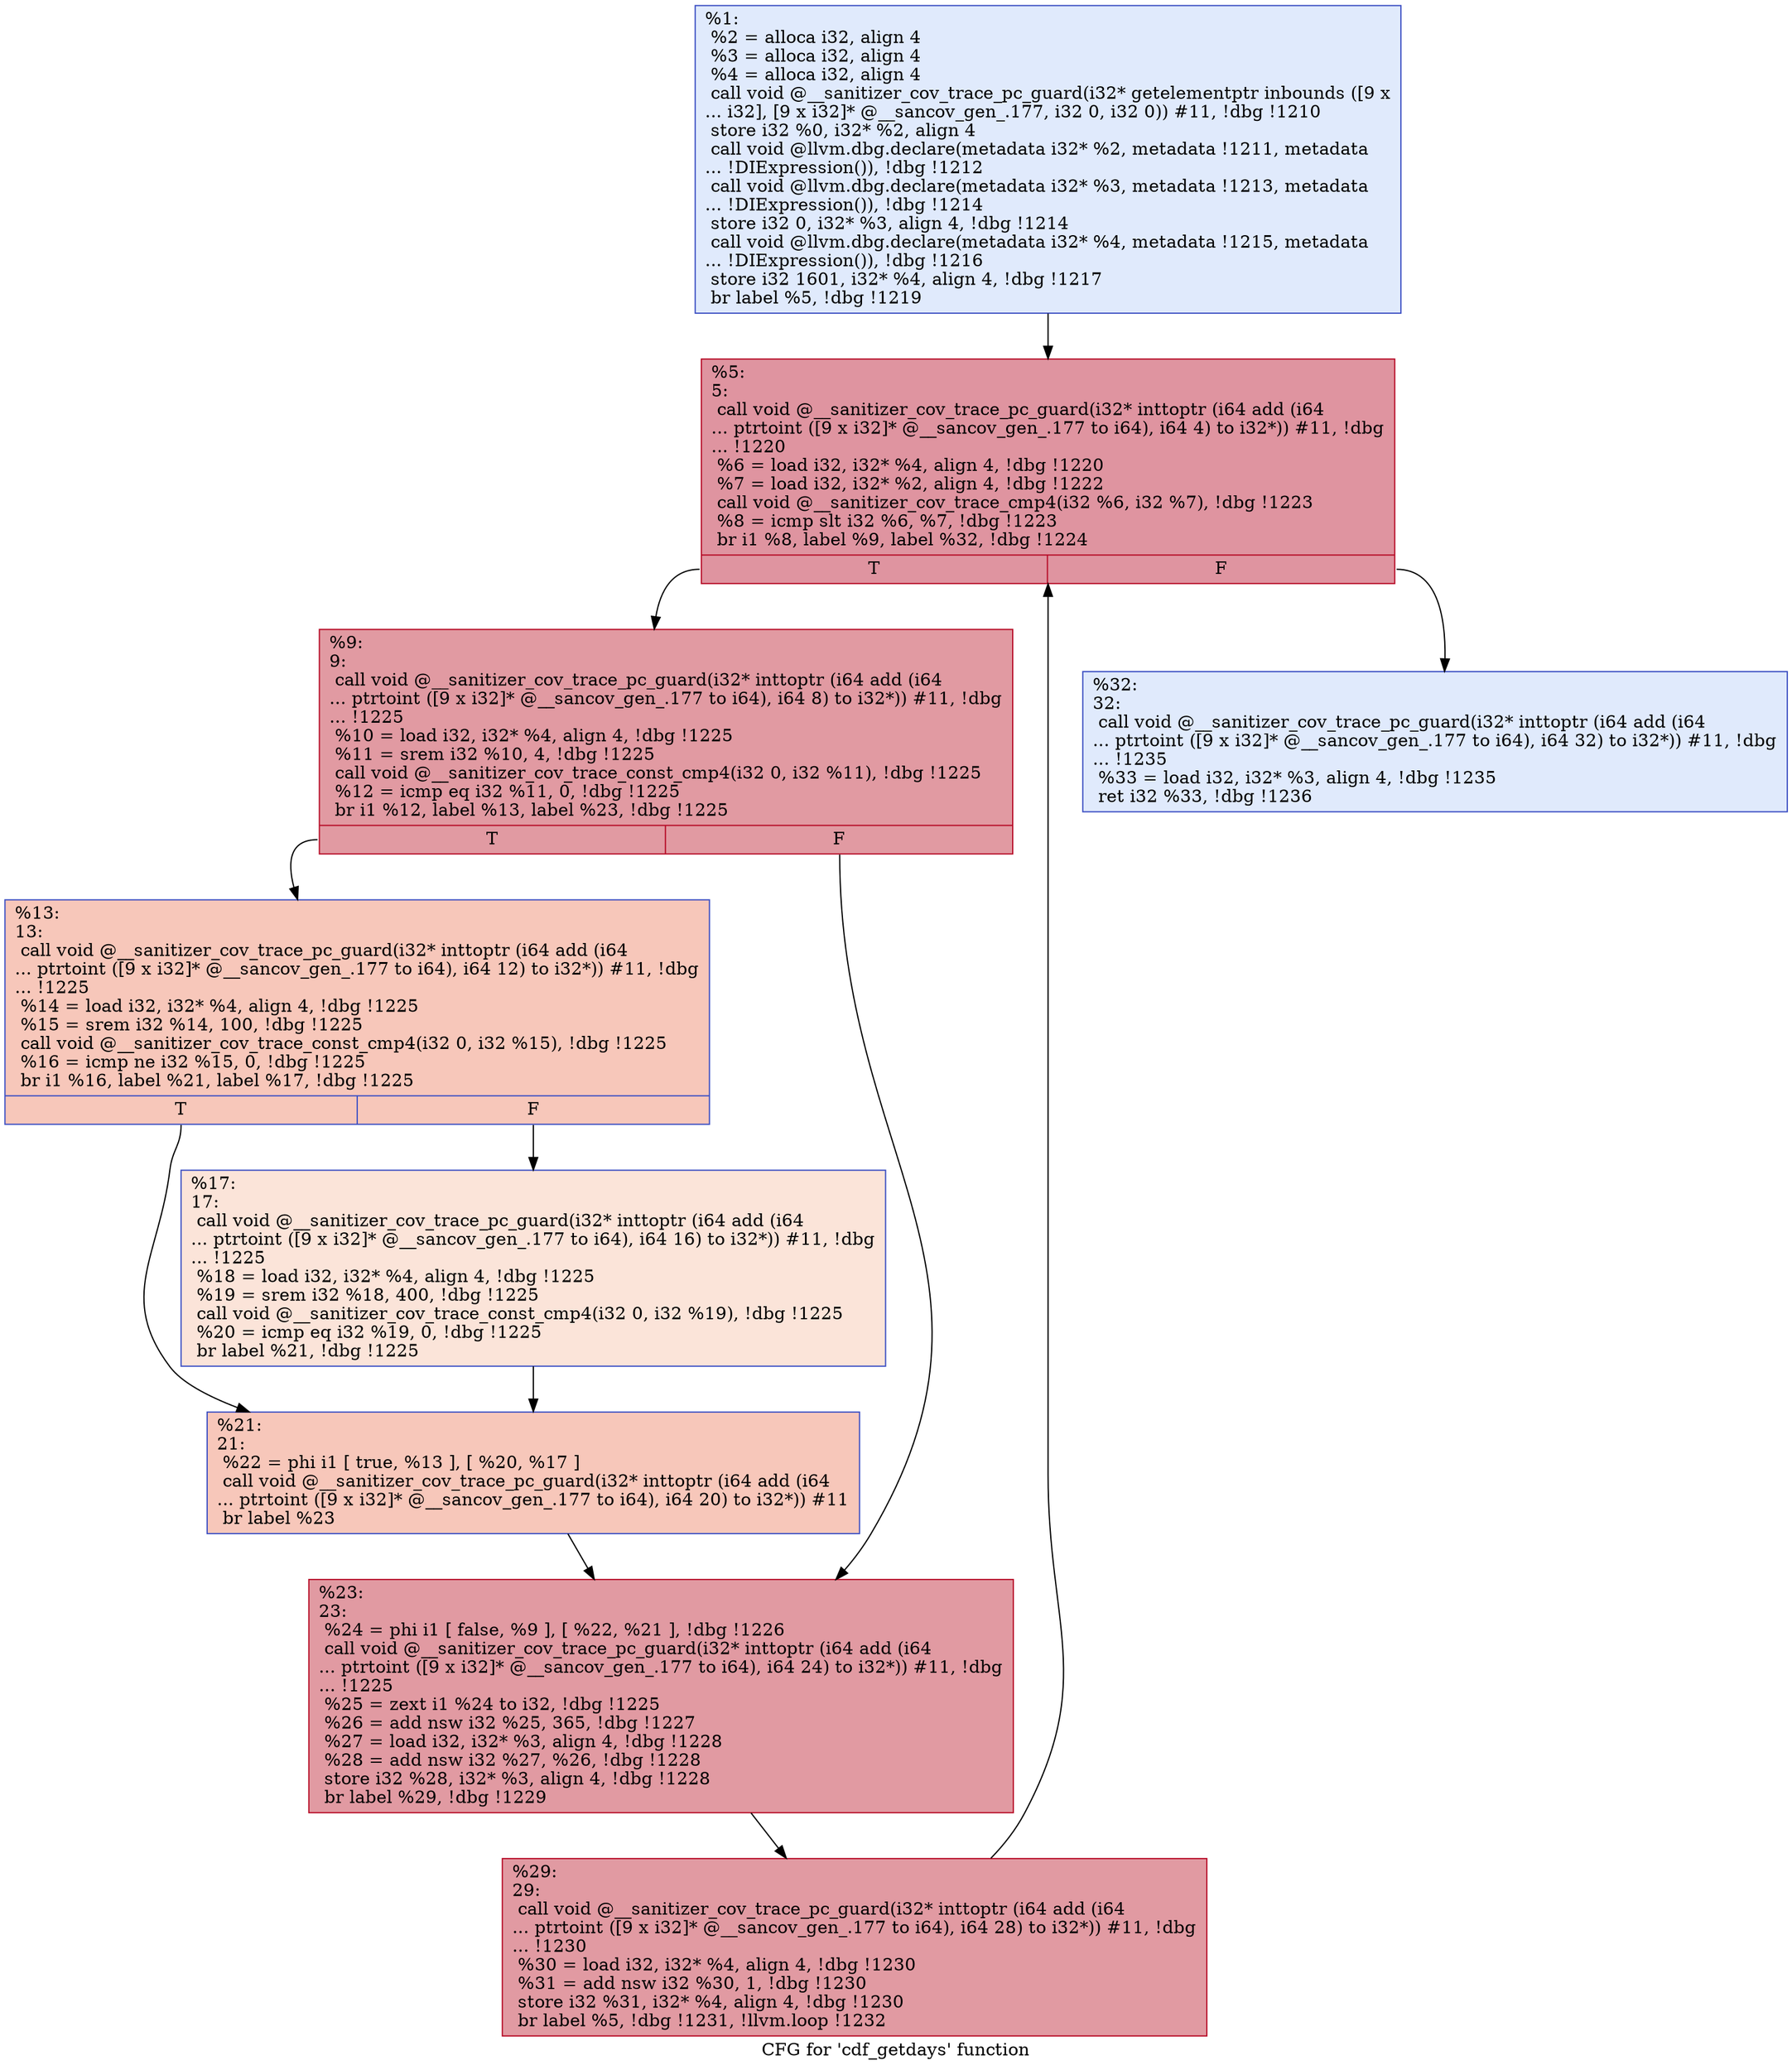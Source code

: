 digraph "CFG for 'cdf_getdays' function" {
	label="CFG for 'cdf_getdays' function";

	Node0x559c5cbc0ff0 [shape=record,color="#3d50c3ff", style=filled, fillcolor="#b9d0f970",label="{%1:\l  %2 = alloca i32, align 4\l  %3 = alloca i32, align 4\l  %4 = alloca i32, align 4\l  call void @__sanitizer_cov_trace_pc_guard(i32* getelementptr inbounds ([9 x\l... i32], [9 x i32]* @__sancov_gen_.177, i32 0, i32 0)) #11, !dbg !1210\l  store i32 %0, i32* %2, align 4\l  call void @llvm.dbg.declare(metadata i32* %2, metadata !1211, metadata\l... !DIExpression()), !dbg !1212\l  call void @llvm.dbg.declare(metadata i32* %3, metadata !1213, metadata\l... !DIExpression()), !dbg !1214\l  store i32 0, i32* %3, align 4, !dbg !1214\l  call void @llvm.dbg.declare(metadata i32* %4, metadata !1215, metadata\l... !DIExpression()), !dbg !1216\l  store i32 1601, i32* %4, align 4, !dbg !1217\l  br label %5, !dbg !1219\l}"];
	Node0x559c5cbc0ff0 -> Node0x559c5cbc1040;
	Node0x559c5cbc1040 [shape=record,color="#b70d28ff", style=filled, fillcolor="#b70d2870",label="{%5:\l5:                                                \l  call void @__sanitizer_cov_trace_pc_guard(i32* inttoptr (i64 add (i64\l... ptrtoint ([9 x i32]* @__sancov_gen_.177 to i64), i64 4) to i32*)) #11, !dbg\l... !1220\l  %6 = load i32, i32* %4, align 4, !dbg !1220\l  %7 = load i32, i32* %2, align 4, !dbg !1222\l  call void @__sanitizer_cov_trace_cmp4(i32 %6, i32 %7), !dbg !1223\l  %8 = icmp slt i32 %6, %7, !dbg !1223\l  br i1 %8, label %9, label %32, !dbg !1224\l|{<s0>T|<s1>F}}"];
	Node0x559c5cbc1040:s0 -> Node0x559c5cbc1090;
	Node0x559c5cbc1040:s1 -> Node0x559c5cbc1270;
	Node0x559c5cbc1090 [shape=record,color="#b70d28ff", style=filled, fillcolor="#bb1b2c70",label="{%9:\l9:                                                \l  call void @__sanitizer_cov_trace_pc_guard(i32* inttoptr (i64 add (i64\l... ptrtoint ([9 x i32]* @__sancov_gen_.177 to i64), i64 8) to i32*)) #11, !dbg\l... !1225\l  %10 = load i32, i32* %4, align 4, !dbg !1225\l  %11 = srem i32 %10, 4, !dbg !1225\l  call void @__sanitizer_cov_trace_const_cmp4(i32 0, i32 %11), !dbg !1225\l  %12 = icmp eq i32 %11, 0, !dbg !1225\l  br i1 %12, label %13, label %23, !dbg !1225\l|{<s0>T|<s1>F}}"];
	Node0x559c5cbc1090:s0 -> Node0x559c5cbc10e0;
	Node0x559c5cbc1090:s1 -> Node0x559c5cbc11d0;
	Node0x559c5cbc10e0 [shape=record,color="#3d50c3ff", style=filled, fillcolor="#ec7f6370",label="{%13:\l13:                                               \l  call void @__sanitizer_cov_trace_pc_guard(i32* inttoptr (i64 add (i64\l... ptrtoint ([9 x i32]* @__sancov_gen_.177 to i64), i64 12) to i32*)) #11, !dbg\l... !1225\l  %14 = load i32, i32* %4, align 4, !dbg !1225\l  %15 = srem i32 %14, 100, !dbg !1225\l  call void @__sanitizer_cov_trace_const_cmp4(i32 0, i32 %15), !dbg !1225\l  %16 = icmp ne i32 %15, 0, !dbg !1225\l  br i1 %16, label %21, label %17, !dbg !1225\l|{<s0>T|<s1>F}}"];
	Node0x559c5cbc10e0:s0 -> Node0x559c5cbc1180;
	Node0x559c5cbc10e0:s1 -> Node0x559c5cbc1130;
	Node0x559c5cbc1130 [shape=record,color="#3d50c3ff", style=filled, fillcolor="#f5c1a970",label="{%17:\l17:                                               \l  call void @__sanitizer_cov_trace_pc_guard(i32* inttoptr (i64 add (i64\l... ptrtoint ([9 x i32]* @__sancov_gen_.177 to i64), i64 16) to i32*)) #11, !dbg\l... !1225\l  %18 = load i32, i32* %4, align 4, !dbg !1225\l  %19 = srem i32 %18, 400, !dbg !1225\l  call void @__sanitizer_cov_trace_const_cmp4(i32 0, i32 %19), !dbg !1225\l  %20 = icmp eq i32 %19, 0, !dbg !1225\l  br label %21, !dbg !1225\l}"];
	Node0x559c5cbc1130 -> Node0x559c5cbc1180;
	Node0x559c5cbc1180 [shape=record,color="#3d50c3ff", style=filled, fillcolor="#ec7f6370",label="{%21:\l21:                                               \l  %22 = phi i1 [ true, %13 ], [ %20, %17 ]\l  call void @__sanitizer_cov_trace_pc_guard(i32* inttoptr (i64 add (i64\l... ptrtoint ([9 x i32]* @__sancov_gen_.177 to i64), i64 20) to i32*)) #11\l  br label %23\l}"];
	Node0x559c5cbc1180 -> Node0x559c5cbc11d0;
	Node0x559c5cbc11d0 [shape=record,color="#b70d28ff", style=filled, fillcolor="#bb1b2c70",label="{%23:\l23:                                               \l  %24 = phi i1 [ false, %9 ], [ %22, %21 ], !dbg !1226\l  call void @__sanitizer_cov_trace_pc_guard(i32* inttoptr (i64 add (i64\l... ptrtoint ([9 x i32]* @__sancov_gen_.177 to i64), i64 24) to i32*)) #11, !dbg\l... !1225\l  %25 = zext i1 %24 to i32, !dbg !1225\l  %26 = add nsw i32 %25, 365, !dbg !1227\l  %27 = load i32, i32* %3, align 4, !dbg !1228\l  %28 = add nsw i32 %27, %26, !dbg !1228\l  store i32 %28, i32* %3, align 4, !dbg !1228\l  br label %29, !dbg !1229\l}"];
	Node0x559c5cbc11d0 -> Node0x559c5cbc1220;
	Node0x559c5cbc1220 [shape=record,color="#b70d28ff", style=filled, fillcolor="#bb1b2c70",label="{%29:\l29:                                               \l  call void @__sanitizer_cov_trace_pc_guard(i32* inttoptr (i64 add (i64\l... ptrtoint ([9 x i32]* @__sancov_gen_.177 to i64), i64 28) to i32*)) #11, !dbg\l... !1230\l  %30 = load i32, i32* %4, align 4, !dbg !1230\l  %31 = add nsw i32 %30, 1, !dbg !1230\l  store i32 %31, i32* %4, align 4, !dbg !1230\l  br label %5, !dbg !1231, !llvm.loop !1232\l}"];
	Node0x559c5cbc1220 -> Node0x559c5cbc1040;
	Node0x559c5cbc1270 [shape=record,color="#3d50c3ff", style=filled, fillcolor="#b9d0f970",label="{%32:\l32:                                               \l  call void @__sanitizer_cov_trace_pc_guard(i32* inttoptr (i64 add (i64\l... ptrtoint ([9 x i32]* @__sancov_gen_.177 to i64), i64 32) to i32*)) #11, !dbg\l... !1235\l  %33 = load i32, i32* %3, align 4, !dbg !1235\l  ret i32 %33, !dbg !1236\l}"];
}
